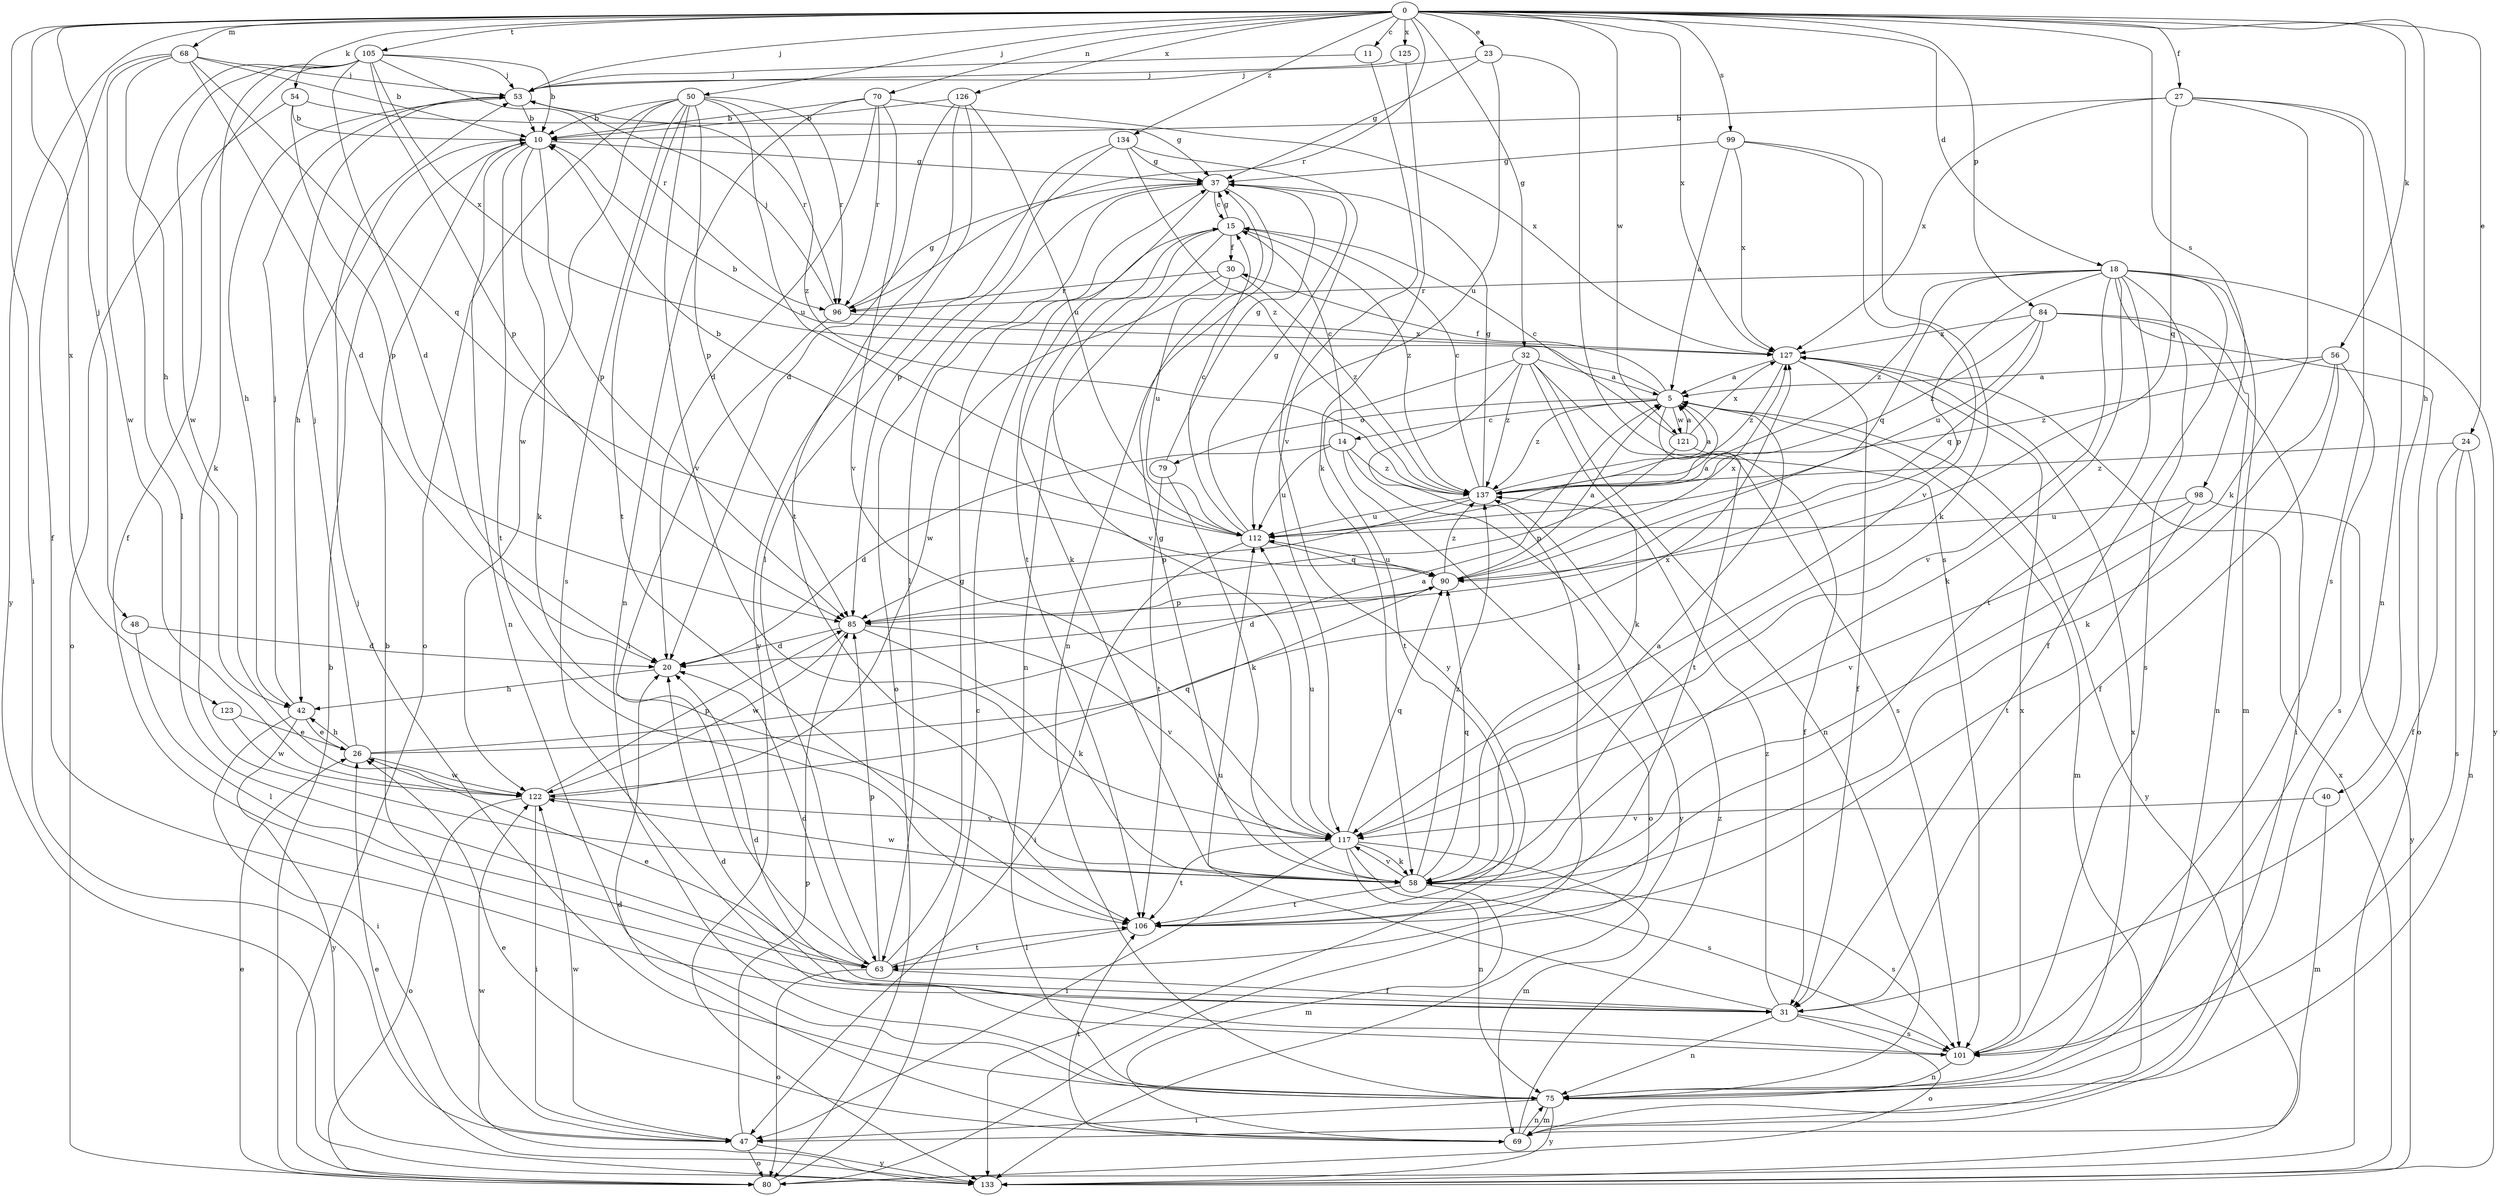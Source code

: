 strict digraph  {
0;
5;
10;
11;
14;
15;
18;
20;
23;
24;
26;
27;
30;
31;
32;
37;
40;
42;
47;
48;
50;
53;
54;
56;
58;
63;
68;
69;
70;
75;
79;
80;
84;
85;
90;
96;
98;
99;
101;
105;
106;
112;
117;
121;
122;
123;
125;
126;
127;
133;
134;
137;
0 -> 11  [label=c];
0 -> 18  [label=d];
0 -> 23  [label=e];
0 -> 24  [label=e];
0 -> 27  [label=f];
0 -> 32  [label=g];
0 -> 40  [label=h];
0 -> 47  [label=i];
0 -> 48  [label=j];
0 -> 50  [label=j];
0 -> 53  [label=j];
0 -> 54  [label=k];
0 -> 56  [label=k];
0 -> 68  [label=m];
0 -> 70  [label=n];
0 -> 84  [label=p];
0 -> 96  [label=r];
0 -> 98  [label=s];
0 -> 99  [label=s];
0 -> 105  [label=t];
0 -> 121  [label=w];
0 -> 123  [label=x];
0 -> 125  [label=x];
0 -> 126  [label=x];
0 -> 127  [label=x];
0 -> 133  [label=y];
0 -> 134  [label=z];
5 -> 10  [label=b];
5 -> 14  [label=c];
5 -> 30  [label=f];
5 -> 69  [label=m];
5 -> 79  [label=o];
5 -> 106  [label=t];
5 -> 121  [label=w];
5 -> 133  [label=y];
5 -> 137  [label=z];
10 -> 37  [label=g];
10 -> 42  [label=h];
10 -> 58  [label=k];
10 -> 75  [label=n];
10 -> 85  [label=p];
10 -> 106  [label=t];
11 -> 53  [label=j];
11 -> 117  [label=v];
14 -> 15  [label=c];
14 -> 20  [label=d];
14 -> 80  [label=o];
14 -> 112  [label=u];
14 -> 133  [label=y];
14 -> 137  [label=z];
15 -> 30  [label=f];
15 -> 37  [label=g];
15 -> 58  [label=k];
15 -> 75  [label=n];
15 -> 117  [label=v];
15 -> 137  [label=z];
18 -> 31  [label=f];
18 -> 58  [label=k];
18 -> 69  [label=m];
18 -> 80  [label=o];
18 -> 85  [label=p];
18 -> 90  [label=q];
18 -> 96  [label=r];
18 -> 101  [label=s];
18 -> 106  [label=t];
18 -> 117  [label=v];
18 -> 133  [label=y];
18 -> 137  [label=z];
20 -> 42  [label=h];
23 -> 37  [label=g];
23 -> 53  [label=j];
23 -> 101  [label=s];
23 -> 112  [label=u];
24 -> 31  [label=f];
24 -> 75  [label=n];
24 -> 101  [label=s];
24 -> 137  [label=z];
26 -> 5  [label=a];
26 -> 42  [label=h];
26 -> 53  [label=j];
26 -> 122  [label=w];
26 -> 127  [label=x];
27 -> 10  [label=b];
27 -> 58  [label=k];
27 -> 75  [label=n];
27 -> 90  [label=q];
27 -> 101  [label=s];
27 -> 127  [label=x];
30 -> 96  [label=r];
30 -> 112  [label=u];
30 -> 122  [label=w];
30 -> 137  [label=z];
31 -> 20  [label=d];
31 -> 75  [label=n];
31 -> 80  [label=o];
31 -> 101  [label=s];
31 -> 112  [label=u];
31 -> 137  [label=z];
32 -> 5  [label=a];
32 -> 58  [label=k];
32 -> 63  [label=l];
32 -> 75  [label=n];
32 -> 101  [label=s];
32 -> 106  [label=t];
32 -> 137  [label=z];
37 -> 15  [label=c];
37 -> 63  [label=l];
37 -> 75  [label=n];
37 -> 80  [label=o];
37 -> 106  [label=t];
40 -> 69  [label=m];
40 -> 117  [label=v];
42 -> 26  [label=e];
42 -> 47  [label=i];
42 -> 53  [label=j];
42 -> 133  [label=y];
47 -> 10  [label=b];
47 -> 80  [label=o];
47 -> 85  [label=p];
47 -> 122  [label=w];
47 -> 133  [label=y];
48 -> 20  [label=d];
48 -> 63  [label=l];
50 -> 10  [label=b];
50 -> 80  [label=o];
50 -> 85  [label=p];
50 -> 96  [label=r];
50 -> 101  [label=s];
50 -> 106  [label=t];
50 -> 112  [label=u];
50 -> 117  [label=v];
50 -> 122  [label=w];
50 -> 137  [label=z];
53 -> 10  [label=b];
53 -> 42  [label=h];
53 -> 96  [label=r];
54 -> 10  [label=b];
54 -> 37  [label=g];
54 -> 80  [label=o];
54 -> 85  [label=p];
56 -> 5  [label=a];
56 -> 31  [label=f];
56 -> 58  [label=k];
56 -> 101  [label=s];
56 -> 137  [label=z];
58 -> 5  [label=a];
58 -> 37  [label=g];
58 -> 69  [label=m];
58 -> 90  [label=q];
58 -> 101  [label=s];
58 -> 106  [label=t];
58 -> 117  [label=v];
58 -> 122  [label=w];
58 -> 137  [label=z];
63 -> 20  [label=d];
63 -> 26  [label=e];
63 -> 31  [label=f];
63 -> 37  [label=g];
63 -> 80  [label=o];
63 -> 85  [label=p];
63 -> 106  [label=t];
68 -> 10  [label=b];
68 -> 20  [label=d];
68 -> 31  [label=f];
68 -> 42  [label=h];
68 -> 53  [label=j];
68 -> 90  [label=q];
68 -> 122  [label=w];
69 -> 20  [label=d];
69 -> 26  [label=e];
69 -> 75  [label=n];
69 -> 106  [label=t];
69 -> 137  [label=z];
70 -> 10  [label=b];
70 -> 20  [label=d];
70 -> 75  [label=n];
70 -> 96  [label=r];
70 -> 117  [label=v];
70 -> 127  [label=x];
75 -> 47  [label=i];
75 -> 53  [label=j];
75 -> 69  [label=m];
75 -> 127  [label=x];
75 -> 133  [label=y];
79 -> 37  [label=g];
79 -> 58  [label=k];
79 -> 106  [label=t];
80 -> 10  [label=b];
80 -> 15  [label=c];
80 -> 26  [label=e];
84 -> 47  [label=i];
84 -> 75  [label=n];
84 -> 90  [label=q];
84 -> 112  [label=u];
84 -> 127  [label=x];
84 -> 137  [label=z];
85 -> 20  [label=d];
85 -> 58  [label=k];
85 -> 117  [label=v];
85 -> 122  [label=w];
90 -> 5  [label=a];
90 -> 20  [label=d];
90 -> 85  [label=p];
90 -> 112  [label=u];
90 -> 127  [label=x];
90 -> 137  [label=z];
96 -> 37  [label=g];
96 -> 53  [label=j];
96 -> 63  [label=l];
96 -> 127  [label=x];
98 -> 106  [label=t];
98 -> 112  [label=u];
98 -> 117  [label=v];
98 -> 133  [label=y];
99 -> 5  [label=a];
99 -> 37  [label=g];
99 -> 58  [label=k];
99 -> 117  [label=v];
99 -> 127  [label=x];
101 -> 20  [label=d];
101 -> 75  [label=n];
101 -> 127  [label=x];
105 -> 10  [label=b];
105 -> 20  [label=d];
105 -> 31  [label=f];
105 -> 53  [label=j];
105 -> 58  [label=k];
105 -> 63  [label=l];
105 -> 85  [label=p];
105 -> 96  [label=r];
105 -> 122  [label=w];
105 -> 127  [label=x];
106 -> 63  [label=l];
112 -> 5  [label=a];
112 -> 10  [label=b];
112 -> 15  [label=c];
112 -> 37  [label=g];
112 -> 47  [label=i];
112 -> 90  [label=q];
117 -> 47  [label=i];
117 -> 58  [label=k];
117 -> 69  [label=m];
117 -> 75  [label=n];
117 -> 90  [label=q];
117 -> 101  [label=s];
117 -> 106  [label=t];
117 -> 112  [label=u];
121 -> 5  [label=a];
121 -> 15  [label=c];
121 -> 31  [label=f];
121 -> 85  [label=p];
121 -> 127  [label=x];
122 -> 47  [label=i];
122 -> 80  [label=o];
122 -> 85  [label=p];
122 -> 90  [label=q];
122 -> 117  [label=v];
123 -> 26  [label=e];
123 -> 122  [label=w];
125 -> 53  [label=j];
125 -> 58  [label=k];
126 -> 10  [label=b];
126 -> 20  [label=d];
126 -> 106  [label=t];
126 -> 112  [label=u];
126 -> 133  [label=y];
127 -> 5  [label=a];
127 -> 31  [label=f];
127 -> 137  [label=z];
133 -> 26  [label=e];
133 -> 122  [label=w];
133 -> 127  [label=x];
134 -> 37  [label=g];
134 -> 63  [label=l];
134 -> 85  [label=p];
134 -> 133  [label=y];
134 -> 137  [label=z];
137 -> 5  [label=a];
137 -> 15  [label=c];
137 -> 37  [label=g];
137 -> 85  [label=p];
137 -> 112  [label=u];
}
